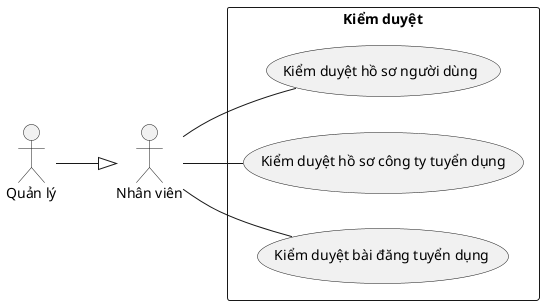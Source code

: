 @startuml KiemDuyet
left to right direction

actor "Quản lý" as quanLy
actor "Nhân viên" as nhanVien

rectangle "Kiểm duyệt" {
    usecase "Kiểm duyệt hồ sơ người dùng" as kiemDuyetHoSoNguoiDung
    usecase "Kiểm duyệt hồ sơ công ty tuyển dụng" as kiemDuyetHoSoCongTyTuyenDung
    usecase "Kiểm duyệt bài đăng tuyển dụng" as kiemDuyetBaiDangTuyenDung
}

nhanVien -- kiemDuyetHoSoNguoiDung
nhanVien -- kiemDuyetHoSoCongTyTuyenDung
nhanVien -- kiemDuyetBaiDangTuyenDung

quanLy --^ nhanVien

@enduml